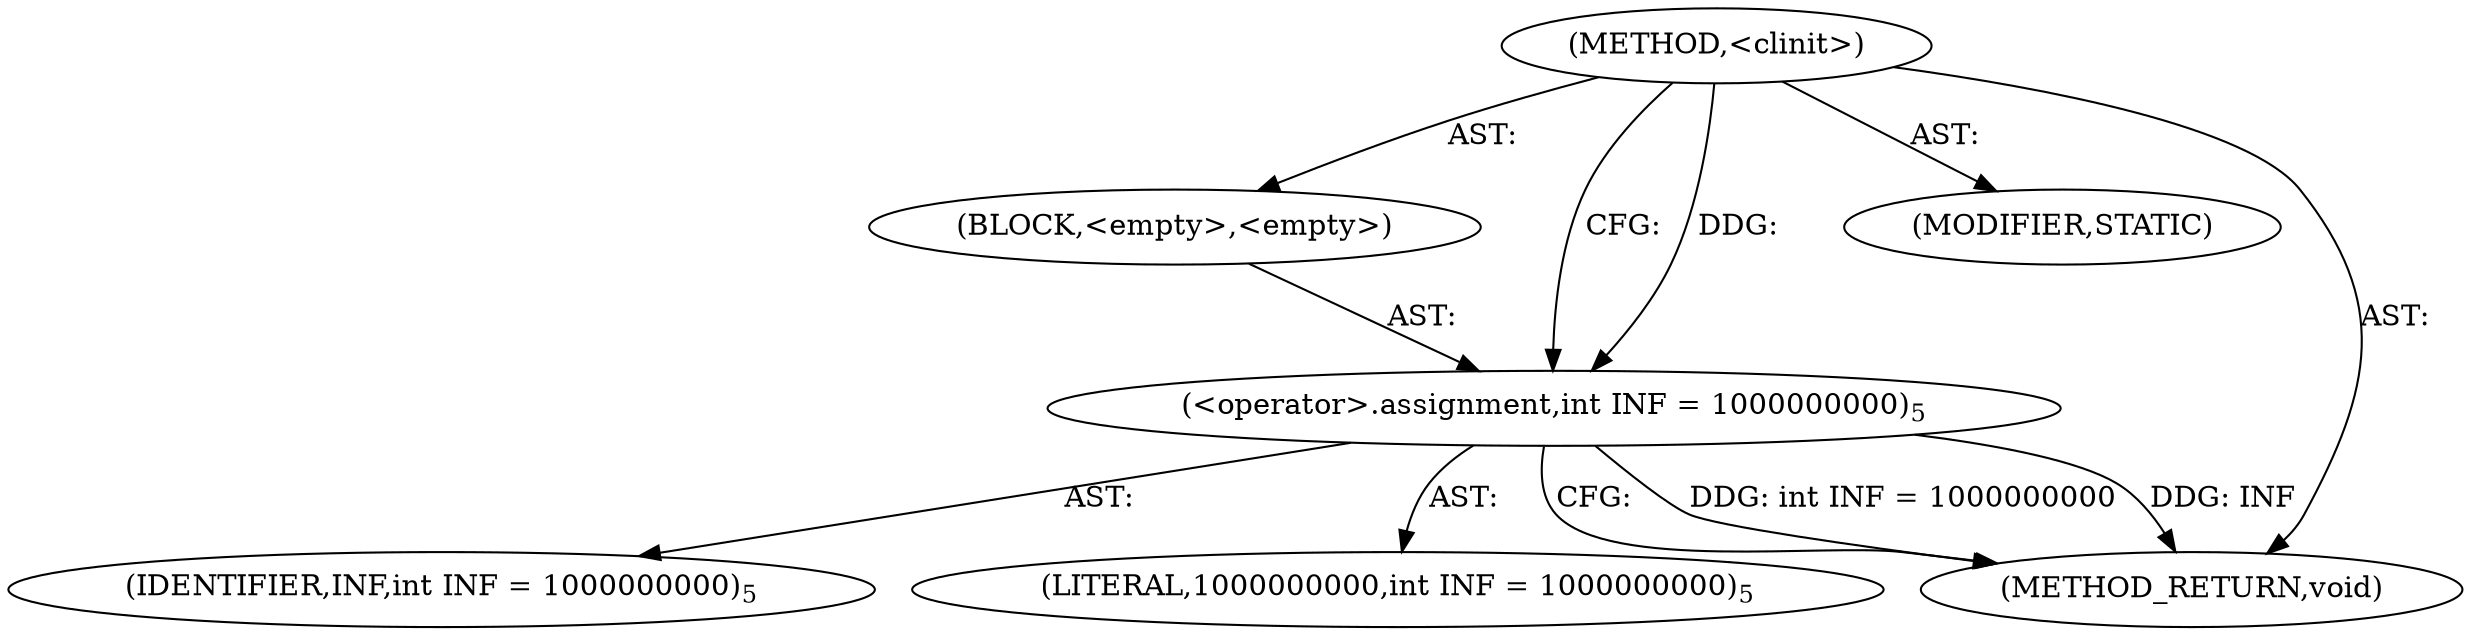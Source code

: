 digraph "&lt;clinit&gt;" {  
"295" [label = <(METHOD,&lt;clinit&gt;)> ]
"296" [label = <(BLOCK,&lt;empty&gt;,&lt;empty&gt;)> ]
"297" [label = <(&lt;operator&gt;.assignment,int INF = 1000000000)<SUB>5</SUB>> ]
"298" [label = <(IDENTIFIER,INF,int INF = 1000000000)<SUB>5</SUB>> ]
"299" [label = <(LITERAL,1000000000,int INF = 1000000000)<SUB>5</SUB>> ]
"300" [label = <(MODIFIER,STATIC)> ]
"301" [label = <(METHOD_RETURN,void)> ]
  "295" -> "296"  [ label = "AST: "] 
  "295" -> "300"  [ label = "AST: "] 
  "295" -> "301"  [ label = "AST: "] 
  "296" -> "297"  [ label = "AST: "] 
  "297" -> "298"  [ label = "AST: "] 
  "297" -> "299"  [ label = "AST: "] 
  "297" -> "301"  [ label = "CFG: "] 
  "295" -> "297"  [ label = "CFG: "] 
  "297" -> "301"  [ label = "DDG: int INF = 1000000000"] 
  "297" -> "301"  [ label = "DDG: INF"] 
  "295" -> "297"  [ label = "DDG: "] 
}

